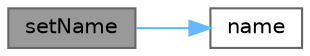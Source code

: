 digraph "setName"
{
 // INTERACTIVE_SVG=YES
 // LATEX_PDF_SIZE
  bgcolor="transparent";
  edge [fontname=Helvetica,fontsize=10,labelfontname=Helvetica,labelfontsize=10];
  node [fontname=Helvetica,fontsize=10,shape=box,height=0.2,width=0.4];
  rankdir="LR";
  Node1 [label="setName",height=0.2,width=0.4,color="gray40", fillcolor="grey60", style="filled", fontcolor="black",tooltip=" "];
  Node1 -> Node2 [color="steelblue1",style="solid"];
  Node2 [label="name",height=0.2,width=0.4,color="grey40", fillcolor="white", style="filled",URL="$classore_1_1data_1_1_underlying.html#a65aefd0537260430fee97c9e29c87aab",tooltip=" "];
}
